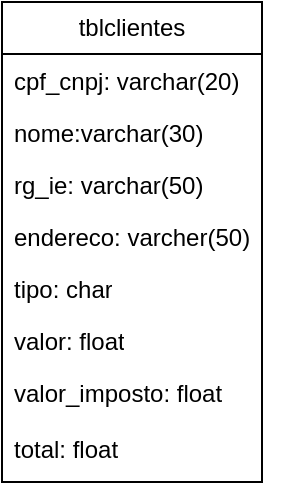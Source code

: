 <mxfile version="24.7.7">
  <diagram name="Página-1" id="PfYVyHDYy4jlKzhPPcHp">
    <mxGraphModel dx="819" dy="437" grid="1" gridSize="10" guides="1" tooltips="1" connect="1" arrows="1" fold="1" page="1" pageScale="1" pageWidth="827" pageHeight="1169" math="0" shadow="0">
      <root>
        <mxCell id="0" />
        <mxCell id="1" parent="0" />
        <mxCell id="ol1mHICEIUlCfL9h5a-o-1" value="&lt;div&gt;tblclientes&lt;/div&gt;" style="swimlane;fontStyle=0;childLayout=stackLayout;horizontal=1;startSize=26;fillColor=none;horizontalStack=0;resizeParent=1;resizeParentMax=0;resizeLast=0;collapsible=1;marginBottom=0;whiteSpace=wrap;html=1;" parent="1" vertex="1">
          <mxGeometry x="20" y="20" width="130" height="240" as="geometry" />
        </mxCell>
        <mxCell id="ol1mHICEIUlCfL9h5a-o-2" value="cpf_cnpj: varchar(20)" style="text;strokeColor=none;fillColor=none;align=left;verticalAlign=top;spacingLeft=4;spacingRight=4;overflow=hidden;rotatable=0;points=[[0,0.5],[1,0.5]];portConstraint=eastwest;whiteSpace=wrap;html=1;" parent="ol1mHICEIUlCfL9h5a-o-1" vertex="1">
          <mxGeometry y="26" width="130" height="26" as="geometry" />
        </mxCell>
        <mxCell id="ol1mHICEIUlCfL9h5a-o-3" value="nome:varchar(30)" style="text;strokeColor=none;fillColor=none;align=left;verticalAlign=top;spacingLeft=4;spacingRight=4;overflow=hidden;rotatable=0;points=[[0,0.5],[1,0.5]];portConstraint=eastwest;whiteSpace=wrap;html=1;" parent="ol1mHICEIUlCfL9h5a-o-1" vertex="1">
          <mxGeometry y="52" width="130" height="26" as="geometry" />
        </mxCell>
        <mxCell id="ol1mHICEIUlCfL9h5a-o-8" value="rg_ie: varchar(50)&lt;span style=&quot;white-space: pre;&quot;&gt;&#x9;&lt;/span&gt;" style="text;strokeColor=none;fillColor=none;align=left;verticalAlign=top;spacingLeft=4;spacingRight=4;overflow=hidden;rotatable=0;points=[[0,0.5],[1,0.5]];portConstraint=eastwest;whiteSpace=wrap;html=1;" parent="ol1mHICEIUlCfL9h5a-o-1" vertex="1">
          <mxGeometry y="78" width="130" height="26" as="geometry" />
        </mxCell>
        <mxCell id="ol1mHICEIUlCfL9h5a-o-4" value="endereco: varcher(50)" style="text;strokeColor=none;fillColor=none;align=left;verticalAlign=top;spacingLeft=4;spacingRight=4;overflow=hidden;rotatable=0;points=[[0,0.5],[1,0.5]];portConstraint=eastwest;whiteSpace=wrap;html=1;" parent="ol1mHICEIUlCfL9h5a-o-1" vertex="1">
          <mxGeometry y="104" width="130" height="106" as="geometry" />
        </mxCell>
        <mxCell id="ol1mHICEIUlCfL9h5a-o-28" value="total: float" style="text;strokeColor=none;fillColor=none;align=left;verticalAlign=top;spacingLeft=4;spacingRight=4;overflow=hidden;rotatable=0;points=[[0,0.5],[1,0.5]];portConstraint=eastwest;whiteSpace=wrap;html=1;" parent="ol1mHICEIUlCfL9h5a-o-1" vertex="1">
          <mxGeometry y="210" width="130" height="30" as="geometry" />
        </mxCell>
        <mxCell id="ol1mHICEIUlCfL9h5a-o-9" value="tipo: char" style="text;strokeColor=none;fillColor=none;align=left;verticalAlign=top;spacingLeft=4;spacingRight=4;overflow=hidden;rotatable=0;points=[[0,0.5],[1,0.5]];portConstraint=eastwest;whiteSpace=wrap;html=1;" parent="1" vertex="1">
          <mxGeometry x="20" y="150" width="140" height="26" as="geometry" />
        </mxCell>
        <mxCell id="ol1mHICEIUlCfL9h5a-o-10" value="valor: float" style="text;strokeColor=none;fillColor=none;align=left;verticalAlign=top;spacingLeft=4;spacingRight=4;overflow=hidden;rotatable=0;points=[[0,0.5],[1,0.5]];portConstraint=eastwest;whiteSpace=wrap;html=1;" parent="1" vertex="1">
          <mxGeometry x="20" y="176" width="140" height="26" as="geometry" />
        </mxCell>
        <mxCell id="ol1mHICEIUlCfL9h5a-o-11" value="valor_imposto: float" style="text;strokeColor=none;fillColor=none;align=left;verticalAlign=top;spacingLeft=4;spacingRight=4;overflow=hidden;rotatable=0;points=[[0,0.5],[1,0.5]];portConstraint=eastwest;whiteSpace=wrap;html=1;" parent="1" vertex="1">
          <mxGeometry x="20" y="202" width="140" height="18" as="geometry" />
        </mxCell>
      </root>
    </mxGraphModel>
  </diagram>
</mxfile>
